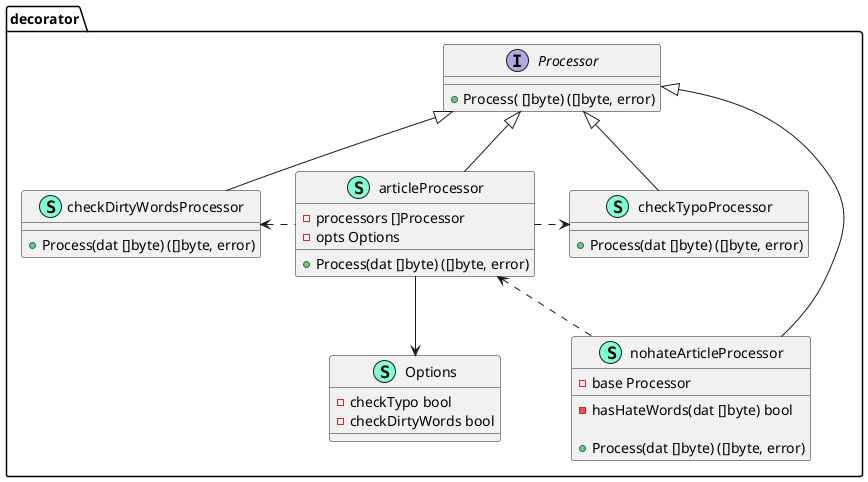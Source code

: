 @startuml
namespace decorator {
    class Options << (S,Aquamarine) >> {
        - checkTypo bool
        - checkDirtyWords bool

    }
    interface Processor  {
        + Process( []byte) ([]byte, error)

    }
    class articleProcessor << (S,Aquamarine) >> {
        - processors []Processor
        - opts Options

        + Process(dat []byte) ([]byte, error)

    }
    class checkDirtyWordsProcessor << (S,Aquamarine) >> {
        + Process(dat []byte) ([]byte, error)

    }
    class checkTypoProcessor << (S,Aquamarine) >> {
        + Process(dat []byte) ([]byte, error)

    }
    class nohateArticleProcessor << (S,Aquamarine) >> {
        - base Processor

        - hasHateWords(dat []byte) bool

        + Process(dat []byte) ([]byte, error)

    }
}

"decorator.Processor" <|-- "decorator.articleProcessor"
"decorator.Processor" <|-- "decorator.checkDirtyWordsProcessor"
"decorator.Processor" <|-- "decorator.checkTypoProcessor"
"decorator.articleProcessor" .left.> "decorator.checkDirtyWordsProcessor"
"decorator.articleProcessor" .right.> "decorator.checkTypoProcessor"
"decorator.articleProcessor" -down-> "decorator.Options"

"decorator.Processor" <|-- "decorator.nohateArticleProcessor"
"decorator.nohateArticleProcessor" .up.> "decorator.articleProcessor"

@enduml
